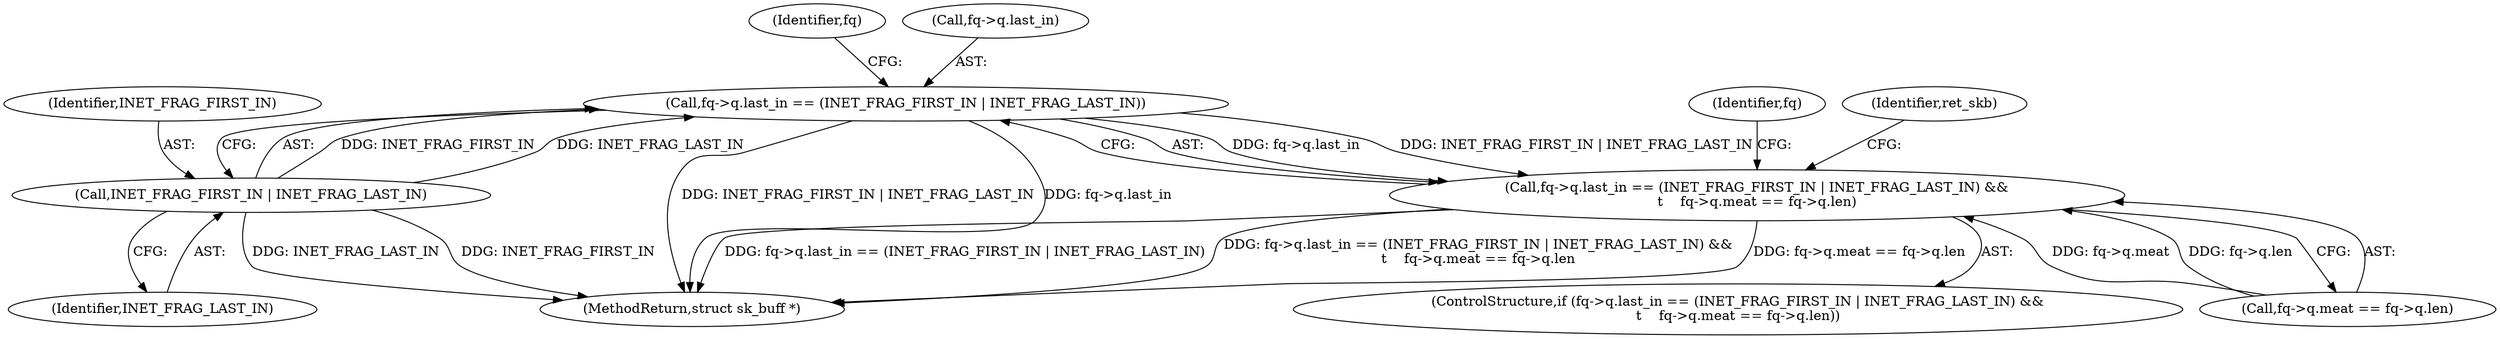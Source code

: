 digraph "0_linux_9e2dcf72023d1447f09c47d77c99b0c49659e5ce@pointer" {
"1000257" [label="(Call,fq->q.last_in == (INET_FRAG_FIRST_IN | INET_FRAG_LAST_IN))"];
"1000263" [label="(Call,INET_FRAG_FIRST_IN | INET_FRAG_LAST_IN)"];
"1000256" [label="(Call,fq->q.last_in == (INET_FRAG_FIRST_IN | INET_FRAG_LAST_IN) &&\n\t    fq->q.meat == fq->q.len)"];
"1000269" [label="(Identifier,fq)"];
"1000266" [label="(Call,fq->q.meat == fq->q.len)"];
"1000258" [label="(Call,fq->q.last_in)"];
"1000264" [label="(Identifier,INET_FRAG_FIRST_IN)"];
"1000256" [label="(Call,fq->q.last_in == (INET_FRAG_FIRST_IN | INET_FRAG_LAST_IN) &&\n\t    fq->q.meat == fq->q.len)"];
"1000255" [label="(ControlStructure,if (fq->q.last_in == (INET_FRAG_FIRST_IN | INET_FRAG_LAST_IN) &&\n\t    fq->q.meat == fq->q.len))"];
"1000305" [label="(MethodReturn,struct sk_buff *)"];
"1000279" [label="(Identifier,ret_skb)"];
"1000257" [label="(Call,fq->q.last_in == (INET_FRAG_FIRST_IN | INET_FRAG_LAST_IN))"];
"1000263" [label="(Call,INET_FRAG_FIRST_IN | INET_FRAG_LAST_IN)"];
"1000265" [label="(Identifier,INET_FRAG_LAST_IN)"];
"1000293" [label="(Identifier,fq)"];
"1000257" -> "1000256"  [label="AST: "];
"1000257" -> "1000263"  [label="CFG: "];
"1000258" -> "1000257"  [label="AST: "];
"1000263" -> "1000257"  [label="AST: "];
"1000269" -> "1000257"  [label="CFG: "];
"1000256" -> "1000257"  [label="CFG: "];
"1000257" -> "1000305"  [label="DDG: INET_FRAG_FIRST_IN | INET_FRAG_LAST_IN"];
"1000257" -> "1000305"  [label="DDG: fq->q.last_in"];
"1000257" -> "1000256"  [label="DDG: fq->q.last_in"];
"1000257" -> "1000256"  [label="DDG: INET_FRAG_FIRST_IN | INET_FRAG_LAST_IN"];
"1000263" -> "1000257"  [label="DDG: INET_FRAG_FIRST_IN"];
"1000263" -> "1000257"  [label="DDG: INET_FRAG_LAST_IN"];
"1000263" -> "1000265"  [label="CFG: "];
"1000264" -> "1000263"  [label="AST: "];
"1000265" -> "1000263"  [label="AST: "];
"1000263" -> "1000305"  [label="DDG: INET_FRAG_LAST_IN"];
"1000263" -> "1000305"  [label="DDG: INET_FRAG_FIRST_IN"];
"1000256" -> "1000255"  [label="AST: "];
"1000256" -> "1000266"  [label="CFG: "];
"1000266" -> "1000256"  [label="AST: "];
"1000279" -> "1000256"  [label="CFG: "];
"1000293" -> "1000256"  [label="CFG: "];
"1000256" -> "1000305"  [label="DDG: fq->q.meat == fq->q.len"];
"1000256" -> "1000305"  [label="DDG: fq->q.last_in == (INET_FRAG_FIRST_IN | INET_FRAG_LAST_IN)"];
"1000256" -> "1000305"  [label="DDG: fq->q.last_in == (INET_FRAG_FIRST_IN | INET_FRAG_LAST_IN) &&\n\t    fq->q.meat == fq->q.len"];
"1000266" -> "1000256"  [label="DDG: fq->q.meat"];
"1000266" -> "1000256"  [label="DDG: fq->q.len"];
}
